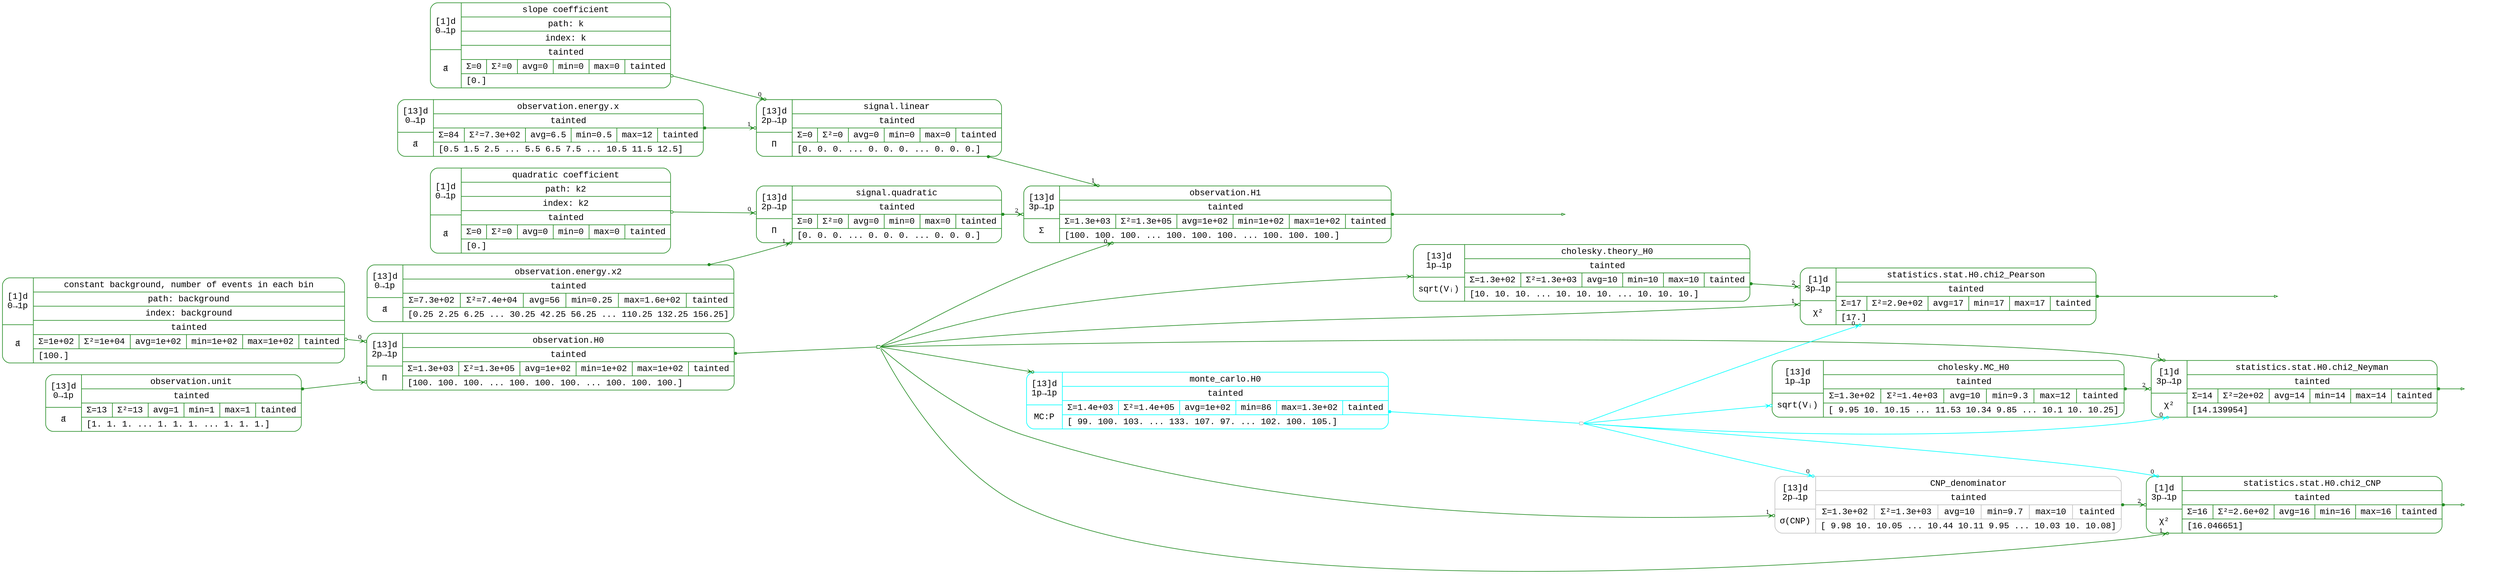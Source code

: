 digraph "" {
	graph [dpi=300,
		rankdir=LR
	];
	node [fontname="Liberation Mono",
		label="\N"
	];
	edge [fontsize=10,
		labeldistance=1.2,
		labelfontsize=9
	];
	Array_0	[color=forestgreen,
		depth=None,
		label="{{[1]d\n0→1p|a⃗}|{constant background, number of events in each bin|path: background|index: background|{tainted}|{Σ=1e+02|Σ²=\
1e+04|avg=1e+02|min=1e+02|max=1e+02|tainted}|[100.]\l}}",
		nodedag="{parameter} →[0]Array[1]→",
		shape=Mrecord];
	Product_0	[color=forestgreen,
		depth=None,
		label="{{[13]d\n2p→1p|Π}|{observation.H0|{tainted}|{Σ=1.3e+03|Σ²=1.3e+05|avg=1e+02|min=1e+02|max=1e+02|tainted}|[100. 100. 100. ... \
100. 100. 100. ... 100. 100. 100.]\l}}",
		nodedag="{observation.H0} →[2]Product[1]→",
		shape=Mrecord];
	Array_0 -> Product_0	[arrowhead=odotopen,
		arrowsize=0.5,
		arrowtail=odot,
		color=forestgreen,
		dir=both,
		headlabel=0];
	Array_1	[color=forestgreen,
		depth=None,
		label="{{[1]d\n0→1p|a⃗}|{slope coefficient|path: k|index: k|{tainted}|{Σ=0|Σ²=0|avg=0|min=0|max=0|tainted}|[0.]\l}}",
		nodedag="{parameter} →[0]Array[1]→",
		shape=Mrecord];
	Product_1	[color=forestgreen,
		depth=None,
		label="{{[13]d\n2p→1p|Π}|{signal.linear|{tainted}|{Σ=0|Σ²=0|avg=0|min=0|max=0|tainted}|[0. 0. 0. ... 0. 0. 0. ... 0. 0. 0.]\l}}",
		nodedag="{signal.linear} →[2]Product[1]→",
		shape=Mrecord];
	Array_1 -> Product_1	[arrowhead=odotopen,
		arrowsize=0.5,
		arrowtail=odot,
		color=forestgreen,
		dir=both,
		headlabel=0];
	Array_2	[color=forestgreen,
		depth=None,
		label="{{[1]d\n0→1p|a⃗}|{quadratic coefficient|path: k2|index: k2|{tainted}|{Σ=0|Σ²=0|avg=0|min=0|max=0|tainted}|[0.]\l}}",
		nodedag="{parameter} →[0]Array[1]→",
		shape=Mrecord];
	Product_2	[color=forestgreen,
		depth=None,
		label="{{[13]d\n2p→1p|Π}|{signal.quadratic|{tainted}|{Σ=0|Σ²=0|avg=0|min=0|max=0|tainted}|[0. 0. 0. ... 0. 0. 0. ... 0. 0. 0.]\l}}",
		nodedag="{signal.quadratic} →[2]Product[1]→",
		shape=Mrecord];
	Array_2 -> Product_2	[arrowhead=odotopen,
		arrowsize=0.5,
		arrowtail=odot,
		color=forestgreen,
		dir=both,
		headlabel=0];
	Array_3	[color=forestgreen,
		depth=None,
		label="{{[13]d\n0→1p|a⃗}|{observation.energy.x|{tainted}|{Σ=84|Σ²=7.3e+02|avg=6.5|min=0.5|max=12|tainted}|[0.5 1.5 2.5 ... 5.5 6.5 \
7.5 ... 10.5 11.5 12.5]\l}}",
		nodedag="{observation.energy.x} →[0]Array[1]→",
		shape=Mrecord];
	Array_3 -> Product_1	[arrowhead=odotopen,
		arrowsize=0.5,
		arrowtail=dot,
		color=forestgreen,
		dir=both,
		headlabel=1];
	Array_4	[color=forestgreen,
		depth=None,
		label="{{[13]d\n0→1p|a⃗}|{observation.energy.x2|{tainted}|{Σ=7.3e+02|Σ²=7.4e+04|avg=56|min=0.25|max=1.6e+02|tainted}|[0.25 2.25 \
6.25 ... 30.25 42.25 56.25 ... 110.25 132.25 156.25]\l}}",
		nodedag="{observation.energy.x2} →[0]Array[1]→",
		shape=Mrecord];
	Array_4 -> Product_2	[arrowhead=odotopen,
		arrowsize=0.5,
		arrowtail=dot,
		color=forestgreen,
		dir=both,
		headlabel=1];
	Array_5	[color=forestgreen,
		depth=None,
		label="{{[13]d\n0→1p|a⃗}|{observation.unit|{tainted}|{Σ=13|Σ²=13|avg=1|min=1|max=1|tainted}|[1. 1. 1. ... 1. 1. 1. ... 1. 1. 1.]\l}}",
		nodedag="{observation.unit} →[0]Array[1]→",
		shape=Mrecord];
	Array_5 -> Product_0	[arrowhead=odotopen,
		arrowsize=0.5,
		arrowtail=dot,
		color=forestgreen,
		dir=both,
		headlabel=1];
	Output_0_mid	[color=forestgreen,
		height=0.1,
		label="",
		shape=cds,
		weight=10,
		width=0.1];
	Product_0 -> Output_0_mid	[arrowhead=none,
		arrowsize=0.5,
		arrowtail=dot,
		color=forestgreen,
		dir=both];
	Sum_0	[color=forestgreen,
		depth=None,
		label="{{[13]d\n3p→1p|Σ}|{observation.H1|{tainted}|{Σ=1.3e+03|Σ²=1.3e+05|avg=1e+02|min=1e+02|max=1e+02|tainted}|[100. 100. 100. ... \
100. 100. 100. ... 100. 100. 100.]\l}}",
		nodedag="{observation.H1} →[3]Sum[1]→",
		shape=Mrecord];
	Product_1 -> Sum_0	[arrowhead=odotopen,
		arrowsize=0.5,
		arrowtail=dot,
		color=forestgreen,
		dir=both,
		headlabel=1];
	Product_2 -> Sum_0	[arrowhead=odotopen,
		arrowsize=0.5,
		arrowtail=dot,
		color=forestgreen,
		dir=both,
		headlabel=2];
	Output_1_out	[label="",
		shape=none];
	Sum_0 -> Output_1_out	[arrowhead=empty,
		arrowsize=0.5,
		arrowtail=dot,
		color=forestgreen,
		dir=both];
	MonteCarloLoc_0	[color=cyan,
		depth=None,
		label="{{[13]d\n1p→1p|MC:P}|{monte_carlo.H0|{tainted}|{Σ=1.4e+03|Σ²=1.4e+05|avg=1e+02|min=86|max=1.3e+02|tainted}|[ 99. 100. 103. \
... 133. 107.  97. ... 102. 100. 105.]\l}}",
		nodedag="{monte_carlo.H0} →[1]MonteCarloLoc[1]→",
		shape=Mrecord];
	Output_2_mid	[color=gray,
		height=0.1,
		label="",
		shape=cds,
		weight=10,
		width=0.1];
	MonteCarloLoc_0 -> Output_2_mid	[arrowhead=none,
		arrowsize=0.5,
		arrowtail=dot,
		color=cyan,
		dir=both];
	Cholesky_0	[color=forestgreen,
		depth=None,
		label="{{[13]d\n1p→1p|sqrt(Vᵢ)}|{cholesky.MC_H0|{tainted}|{Σ=1.3e+02|Σ²=1.4e+03|avg=10|min=9.3|max=12|tainted}|[ 9.95 10.   10.15 \
... 11.53 10.34  9.85 ... 10.1  10.   10.25]\l}}",
		nodedag="{cholesky.MC_H0} →[1]Cholesky[1]→",
		shape=Mrecord];
	Chi2_0	[color=forestgreen,
		depth=None,
		label="{{[1]d\n3p→1p|χ²}|{statistics.stat.H0.chi2_Neyman|{tainted}|{Σ=14|Σ²=2e+02|avg=14|min=14|max=14|tainted}|[14.139954]\l}}",
		nodedag="{statistics.stat.H0.chi2_Neyman} →[3]Chi2[1]→",
		shape=Mrecord];
	Cholesky_0 -> Chi2_0	[arrowhead=odotopen,
		arrowsize=0.5,
		arrowtail=dot,
		color=forestgreen,
		dir=both,
		headlabel=2];
	Output_3_out	[label="",
		shape=none];
	Chi2_0 -> Output_3_out	[arrowhead=empty,
		arrowsize=0.5,
		arrowtail=dot,
		color=forestgreen,
		dir=both];
	Cholesky_1	[color=forestgreen,
		depth=None,
		label="{{[13]d\n1p→1p|sqrt(Vᵢ)}|{cholesky.theory_H0|{tainted}|{Σ=1.3e+02|Σ²=1.3e+03|avg=10|min=10|max=10|tainted}|[10. 10. 10. ... \
10. 10. 10. ... 10. 10. 10.]\l}}",
		nodedag="{cholesky.theory_H0} →[1]Cholesky[1]→",
		shape=Mrecord];
	Chi2_1	[color=forestgreen,
		depth=None,
		label="{{[1]d\n3p→1p|χ²}|{statistics.stat.H0.chi2_Pearson|{tainted}|{Σ=17|Σ²=2.9e+02|avg=17|min=17|max=17|tainted}|[17.]\l}}",
		nodedag="{statistics.stat.H0.chi2_Pearson} →[3]Chi2[1]→",
		shape=Mrecord];
	Cholesky_1 -> Chi2_1	[arrowhead=odotopen,
		arrowsize=0.5,
		arrowtail=dot,
		color=forestgreen,
		dir=both,
		headlabel=2];
	Output_4_out	[label="",
		shape=none];
	Chi2_1 -> Output_4_out	[arrowhead=empty,
		arrowsize=0.5,
		arrowtail=dot,
		color=forestgreen,
		dir=both];
	CNPStat_0	[color=gray,
		depth=None,
		label="{{[13]d\n2p→1p|σ(CNP)}|{CNP_denominator|{tainted}|{Σ=1.3e+02|Σ²=1.3e+03|avg=10|min=9.7|max=10|tainted}|[ 9.98 10.   10.05 \
... 10.44 10.11  9.95 ... 10.03 10.   10.08]\l}}",
		nodedag="{CNP_denominator} →[2]CNPStat[1]→",
		shape=Mrecord];
	Chi2_2	[color=forestgreen,
		depth=None,
		label="{{[1]d\n3p→1p|χ²}|{statistics.stat.H0.chi2_CNP|{tainted}|{Σ=16|Σ²=2.6e+02|avg=16|min=16|max=16|tainted}|[16.046651]\l}}",
		nodedag="{statistics.stat.H0.chi2_CNP} →[3]Chi2[1]→",
		shape=Mrecord];
	CNPStat_0 -> Chi2_2	[arrowhead=odotopen,
		arrowsize=0.5,
		arrowtail=dot,
		color=forestgreen,
		dir=both,
		headlabel=2];
	Output_5_out	[label="",
		shape=none];
	Chi2_2 -> Output_5_out	[arrowhead=empty,
		arrowsize=0.5,
		arrowtail=dot,
		color=forestgreen,
		dir=both];
	Output_0_mid -> Sum_0	[arrowhead=odotopen,
		arrowsize=0.5,
		arrowtail=none,
		color=forestgreen,
		dir=both,
		headlabel=0];
	Output_0_mid -> MonteCarloLoc_0	[arrowhead=odotopen,
		arrowsize=0.5,
		arrowtail=none,
		color=forestgreen,
		dir=both];
	Output_0_mid -> Chi2_0	[arrowhead=odotopen,
		arrowsize=0.5,
		arrowtail=none,
		color=forestgreen,
		dir=both,
		headlabel=1];
	Output_0_mid -> Cholesky_1	[arrowhead=odotopen,
		arrowsize=0.5,
		arrowtail=none,
		color=forestgreen,
		dir=both];
	Output_0_mid -> Chi2_1	[arrowhead=odotopen,
		arrowsize=0.5,
		arrowtail=none,
		color=forestgreen,
		dir=both,
		headlabel=1];
	Output_0_mid -> CNPStat_0	[arrowhead=odotopen,
		arrowsize=0.5,
		arrowtail=none,
		color=forestgreen,
		dir=both,
		headlabel=1];
	Output_0_mid -> Chi2_2	[arrowhead=odotopen,
		arrowsize=0.5,
		arrowtail=none,
		color=forestgreen,
		dir=both,
		headlabel=1];
	Output_2_mid -> Cholesky_0	[arrowhead=odotopen,
		arrowsize=0.5,
		arrowtail=none,
		color=cyan,
		dir=both];
	Output_2_mid -> Chi2_0	[arrowhead=odotopen,
		arrowsize=0.5,
		arrowtail=none,
		color=cyan,
		dir=both,
		headlabel=0];
	Output_2_mid -> Chi2_1	[arrowhead=odotopen,
		arrowsize=0.5,
		arrowtail=none,
		color=cyan,
		dir=both,
		headlabel=0];
	Output_2_mid -> CNPStat_0	[arrowhead=odotopen,
		arrowsize=0.5,
		arrowtail=none,
		color=cyan,
		dir=both,
		headlabel=0];
	Output_2_mid -> Chi2_2	[arrowhead=odotopen,
		arrowsize=0.5,
		arrowtail=none,
		color=cyan,
		dir=both,
		headlabel=0];
}
